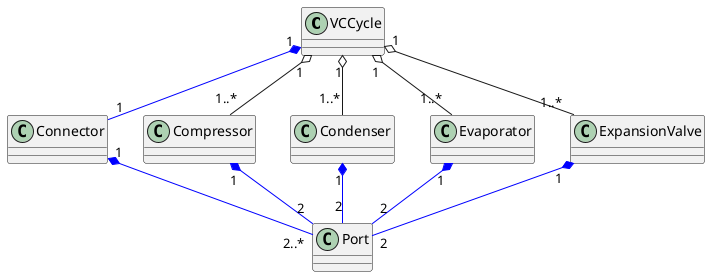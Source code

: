 @startuml instance relations
VCCycle "1" *-[#blue]- "1" Connector
VCCycle "1" o-- "1..*" Compressor
VCCycle "1" o-- "1..*" Condenser
VCCycle "1" o-- "1..*" Evaporator
VCCycle "1" o-- "1..*" ExpansionValve

Connector "1" *-[#blue]- "2..*" Port
Compressor "1" *-[#blue]- "2"  Port
Condenser "1" *-[#blue]- "2" Port
Evaporator "1" *-[#blue]- "2" Port
ExpansionValve "1" *-[#blue]- "2" Port
@enduml
